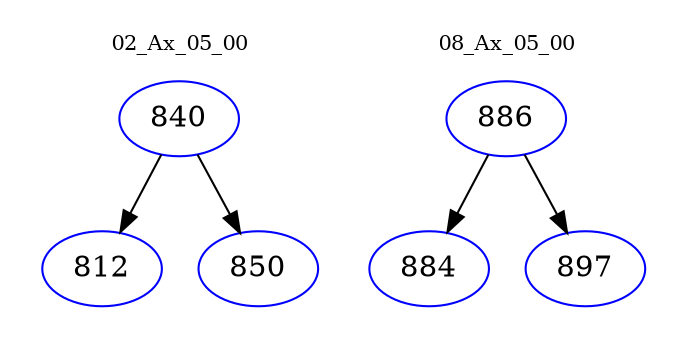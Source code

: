 digraph{
subgraph cluster_0 {
color = white
label = "02_Ax_05_00";
fontsize=10;
T0_840 [label="840", color="blue"]
T0_840 -> T0_812 [color="black"]
T0_812 [label="812", color="blue"]
T0_840 -> T0_850 [color="black"]
T0_850 [label="850", color="blue"]
}
subgraph cluster_1 {
color = white
label = "08_Ax_05_00";
fontsize=10;
T1_886 [label="886", color="blue"]
T1_886 -> T1_884 [color="black"]
T1_884 [label="884", color="blue"]
T1_886 -> T1_897 [color="black"]
T1_897 [label="897", color="blue"]
}
}
